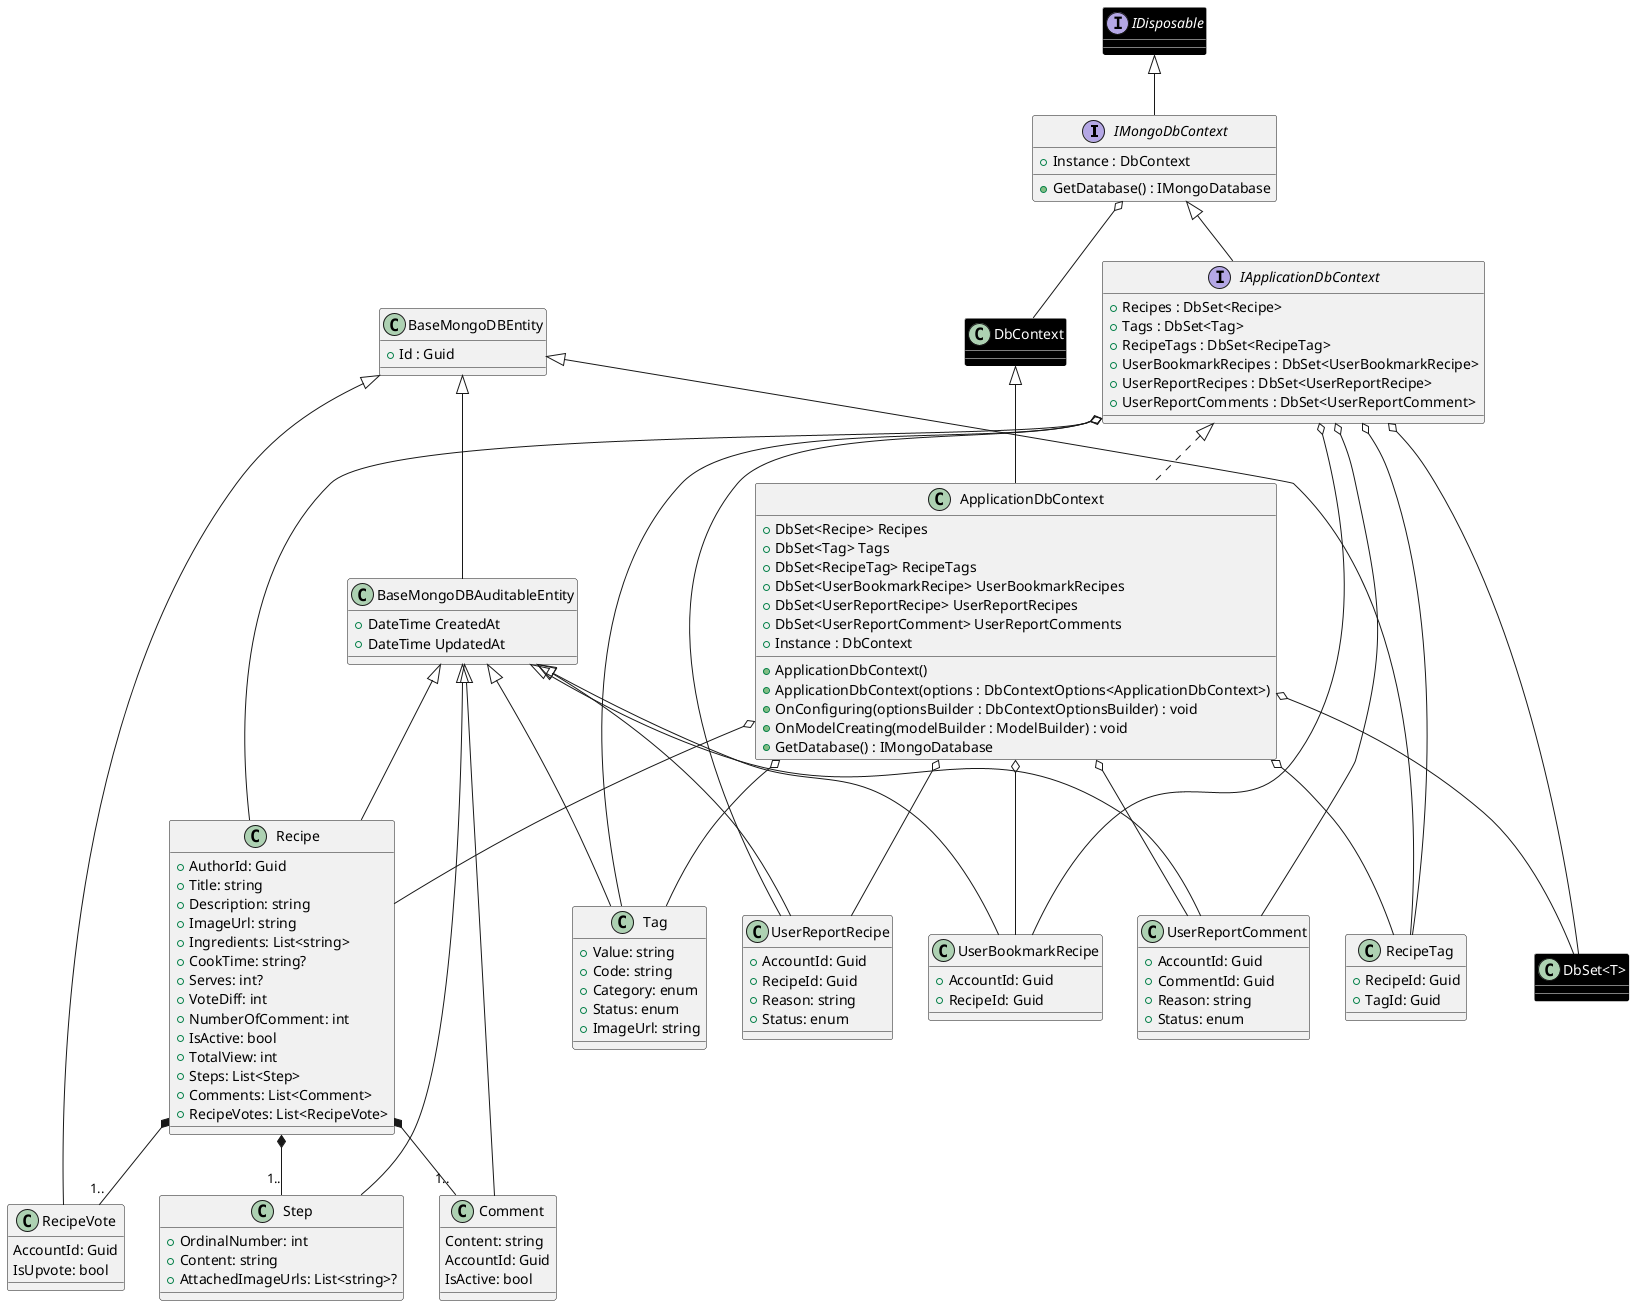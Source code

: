 @startuml AccountDbContext

interface IMongoDbContext extends IDisposable {
    +Instance : DbContext
    +GetDatabase() : IMongoDatabase
}
' ========= Entity class =========
class BaseMongoDBEntity {
    +Id : Guid
}

class BaseMongoDBAuditableEntity extends BaseMongoDBEntity {
    +DateTime CreatedAt
    +DateTime UpdatedAt
}

together {
    class Recipe extends BaseMongoDBAuditableEntity {
        +AuthorId: Guid
        +Title: string
        +Description: string
        +ImageUrl: string
        +Ingredients: List<string>
        +CookTime: string?
        +Serves: int?
        +VoteDiff: int
        +NumberOfComment: int
        +IsActive: bool
        +TotalView: int
        +Steps: List<Step>
        +Comments: List<Comment>
        +RecipeVotes: List<RecipeVote>
    }

    class Step extends BaseMongoDBAuditableEntity {
        +OrdinalNumber: int
        +Content: string
        +AttachedImageUrls: List<string>?
    }

    class Comment extends BaseMongoDBAuditableEntity {
        Content: string
        AccountId: Guid
        IsActive: bool
    }

    class RecipeVote extends BaseMongoDBEntity {
        AccountId: Guid
        IsUpvote: bool
    }
}

class Tag extends BaseMongoDBAuditableEntity {
    +Value: string
    +Code: string
    +Category: enum
    +Status: enum
    +ImageUrl: string
}

class RecipeTag extends BaseMongoDBEntity {
    +RecipeId: Guid
    +TagId: Guid
}

class UserBookmarkRecipe extends BaseMongoDBAuditableEntity {
    +AccountId: Guid
    +RecipeId: Guid
}

class UserReportRecipe extends BaseMongoDBAuditableEntity {
    +AccountId: Guid
    +RecipeId: Guid
    +Reason: string
    +Status: enum
}

class UserReportComment extends BaseMongoDBAuditableEntity {
    +AccountId: Guid
    +CommentId: Guid
    +Reason: string
    +Status: enum
}
interface IApplicationDbContext extends IMongoDbContext {
    + Recipes : DbSet<Recipe>
    + Tags : DbSet<Tag>
    + RecipeTags : DbSet<RecipeTag>
    + UserBookmarkRecipes : DbSet<UserBookmarkRecipe>
    + UserReportRecipes : DbSet<UserReportRecipe>
    + UserReportComments : DbSet<UserReportComment>
}
class ApplicationDbContext extends DbContext implements IApplicationDbContext {
    +DbSet<Recipe> Recipes
    +DbSet<Tag> Tags
    +DbSet<RecipeTag> RecipeTags
    +DbSet<UserBookmarkRecipe> UserBookmarkRecipes
    +DbSet<UserReportRecipe> UserReportRecipes
    +DbSet<UserReportComment> UserReportComments
    +Instance : DbContext
    +ApplicationDbContext()
    +ApplicationDbContext(options : DbContextOptions<ApplicationDbContext>)
    +OnConfiguring(optionsBuilder : DbContextOptionsBuilder) : void
    +OnModelCreating(modelBuilder : ModelBuilder) : void
    +GetDatabase() : IMongoDatabase
}

' ========= Library class =========
interface IDisposable #black;line:white;text:white
class "DbSet<T>" #black;line:white;text:white
class DbContext #black;line:white;text:white

IMongoDbContext o-- DbContext

IApplicationDbContext o-- "DbSet<T>"
IApplicationDbContext o-- Recipe
IApplicationDbContext o-- Tag
IApplicationDbContext o-- RecipeTag
IApplicationDbContext o-- UserBookmarkRecipe
IApplicationDbContext o-- UserReportRecipe
IApplicationDbContext o-- UserReportComment

ApplicationDbContext o-- "DbSet<T>"
ApplicationDbContext o-- Recipe
ApplicationDbContext o-- Tag
ApplicationDbContext o-- RecipeTag
ApplicationDbContext o-- UserBookmarkRecipe
ApplicationDbContext o-- UserReportRecipe
ApplicationDbContext o-- UserReportComment

Recipe *--"1.." Step
Recipe *--"1.." Comment
Recipe *--"1.." RecipeVote

@enduml